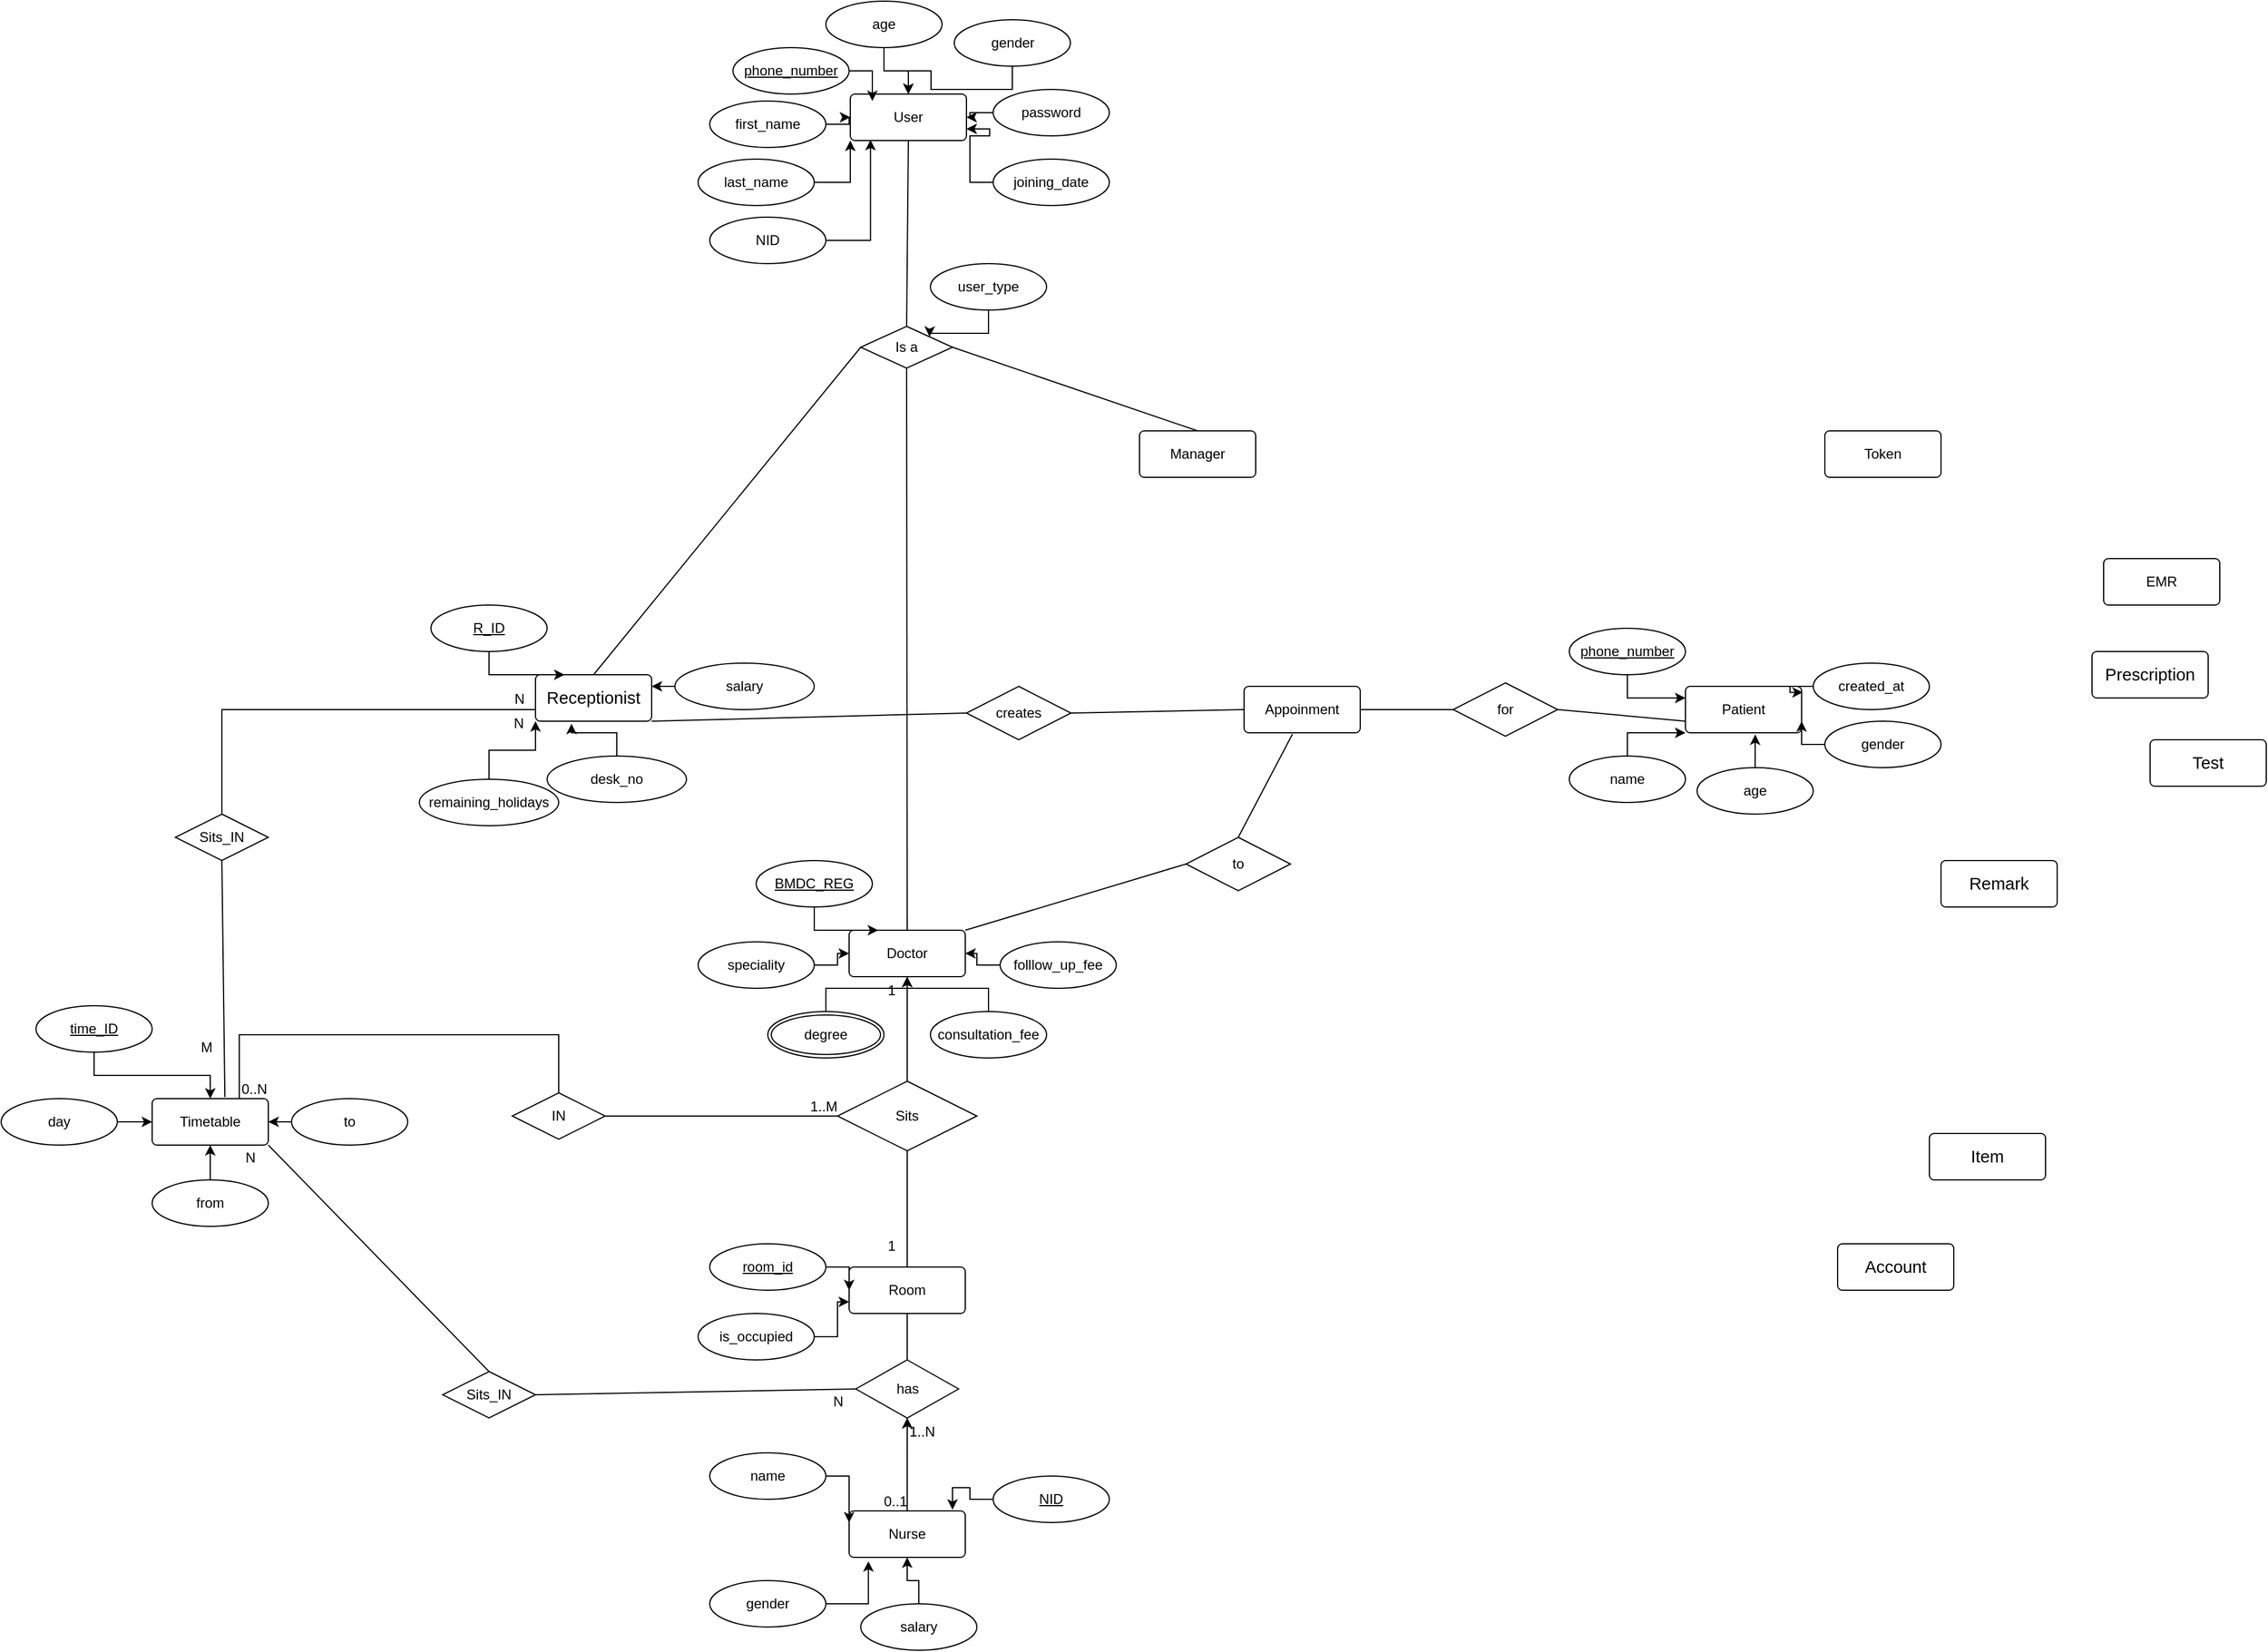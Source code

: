 <mxfile version="20.0.4"><diagram id="UJYQYYPpVqSVlCLB1PvW" name="Page-1"><mxGraphModel dx="4382" dy="3084" grid="1" gridSize="10" guides="1" tooltips="1" connect="1" arrows="1" fold="1" page="1" pageScale="1" pageWidth="827" pageHeight="1169" math="0" shadow="0"><root><mxCell id="0"/><mxCell id="1" parent="0"/><mxCell id="RlS20i28fqjSGSU7hFtM-4" value="User" style="rounded=1;arcSize=10;whiteSpace=wrap;html=1;align=center;" vertex="1" parent="1"><mxGeometry x="291" y="-120" width="100" height="40" as="geometry"/></mxCell><mxCell id="RlS20i28fqjSGSU7hFtM-5" value="Patient" style="rounded=1;arcSize=10;whiteSpace=wrap;html=1;align=center;" vertex="1" parent="1"><mxGeometry x="1010" y="390" width="100" height="40" as="geometry"/></mxCell><mxCell id="RlS20i28fqjSGSU7hFtM-6" value="Doctor" style="rounded=1;arcSize=10;whiteSpace=wrap;html=1;align=center;" vertex="1" parent="1"><mxGeometry x="290" y="600" width="100" height="40" as="geometry"/></mxCell><mxCell id="RlS20i28fqjSGSU7hFtM-7" value="&lt;span id=&quot;docs-internal-guid-27653365-7fff-872e-6b38-d2b667148929&quot;&gt;&lt;span style=&quot;font-size: 11pt; font-family: Arial; background-color: transparent; font-variant-numeric: normal; font-variant-east-asian: normal; vertical-align: baseline;&quot;&gt;Receptionist&lt;/span&gt;&lt;/span&gt;" style="rounded=1;arcSize=10;whiteSpace=wrap;html=1;align=center;" vertex="1" parent="1"><mxGeometry x="20" y="380" width="100" height="40" as="geometry"/></mxCell><mxCell id="RlS20i28fqjSGSU7hFtM-8" value="Manager" style="rounded=1;arcSize=10;whiteSpace=wrap;html=1;align=center;" vertex="1" parent="1"><mxGeometry x="540" y="170" width="100" height="40" as="geometry"/></mxCell><mxCell id="RlS20i28fqjSGSU7hFtM-9" value="Is a" style="shape=rhombus;perimeter=rhombusPerimeter;whiteSpace=wrap;html=1;align=center;" vertex="1" parent="1"><mxGeometry x="300" y="80" width="79" height="36" as="geometry"/></mxCell><mxCell id="RlS20i28fqjSGSU7hFtM-12" value="" style="endArrow=none;html=1;rounded=0;exitX=0.5;exitY=0;exitDx=0;exitDy=0;entryX=0;entryY=0.5;entryDx=0;entryDy=0;" edge="1" parent="1" source="RlS20i28fqjSGSU7hFtM-7" target="RlS20i28fqjSGSU7hFtM-9"><mxGeometry relative="1" as="geometry"><mxPoint x="271" y="273.66" as="sourcePoint"/><mxPoint x="431" y="273.66" as="targetPoint"/></mxGeometry></mxCell><mxCell id="RlS20i28fqjSGSU7hFtM-13" value="" style="endArrow=none;html=1;rounded=0;entryX=0.5;entryY=0;entryDx=0;entryDy=0;exitX=0.5;exitY=1;exitDx=0;exitDy=0;" edge="1" parent="1" source="RlS20i28fqjSGSU7hFtM-4" target="RlS20i28fqjSGSU7hFtM-9"><mxGeometry relative="1" as="geometry"><mxPoint x="191" y="184" as="sourcePoint"/><mxPoint x="351" y="184" as="targetPoint"/></mxGeometry></mxCell><mxCell id="RlS20i28fqjSGSU7hFtM-14" value="" style="endArrow=none;html=1;rounded=0;entryX=0.5;entryY=1;entryDx=0;entryDy=0;exitX=0.5;exitY=0;exitDx=0;exitDy=0;" edge="1" parent="1" source="RlS20i28fqjSGSU7hFtM-6" target="RlS20i28fqjSGSU7hFtM-9"><mxGeometry relative="1" as="geometry"><mxPoint x="281" y="283.66" as="sourcePoint"/><mxPoint x="441" y="283.66" as="targetPoint"/></mxGeometry></mxCell><mxCell id="RlS20i28fqjSGSU7hFtM-15" value="" style="endArrow=none;html=1;rounded=0;entryX=1;entryY=0.5;entryDx=0;entryDy=0;exitX=0.5;exitY=0;exitDx=0;exitDy=0;" edge="1" parent="1" source="RlS20i28fqjSGSU7hFtM-8" target="RlS20i28fqjSGSU7hFtM-9"><mxGeometry relative="1" as="geometry"><mxPoint x="291" y="293.66" as="sourcePoint"/><mxPoint x="451" y="293.66" as="targetPoint"/></mxGeometry></mxCell><mxCell id="RlS20i28fqjSGSU7hFtM-16" value="EMR" style="rounded=1;arcSize=10;whiteSpace=wrap;html=1;align=center;" vertex="1" parent="1"><mxGeometry x="1370" y="280" width="100" height="40" as="geometry"/></mxCell><mxCell id="RlS20i28fqjSGSU7hFtM-17" value="Token" style="rounded=1;arcSize=10;whiteSpace=wrap;html=1;align=center;" vertex="1" parent="1"><mxGeometry x="1130" y="170" width="100" height="40" as="geometry"/></mxCell><mxCell id="RlS20i28fqjSGSU7hFtM-18" value="&lt;span id=&quot;docs-internal-guid-c47e773b-7fff-22b4-1643-3f57901712d0&quot;&gt;&lt;span style=&quot;font-size: 11pt; font-family: Arial; background-color: transparent; font-variant-numeric: normal; font-variant-east-asian: normal; vertical-align: baseline;&quot;&gt;Prescription &lt;/span&gt;&lt;/span&gt;" style="rounded=1;arcSize=10;whiteSpace=wrap;html=1;align=center;" vertex="1" parent="1"><mxGeometry x="1360" y="360" width="100" height="40" as="geometry"/></mxCell><mxCell id="RlS20i28fqjSGSU7hFtM-19" value="&lt;span id=&quot;docs-internal-guid-c47e773b-7fff-22b4-1643-3f57901712d0&quot;&gt;&lt;span style=&quot;font-size: 11pt; font-family: Arial; background-color: transparent; font-variant-numeric: normal; font-variant-east-asian: normal; vertical-align: baseline;&quot;&gt;Test&lt;/span&gt;&lt;/span&gt;" style="rounded=1;arcSize=10;whiteSpace=wrap;html=1;align=center;" vertex="1" parent="1"><mxGeometry x="1410" y="436" width="100" height="40" as="geometry"/></mxCell><mxCell id="RlS20i28fqjSGSU7hFtM-20" value="&lt;span id=&quot;docs-internal-guid-c47e773b-7fff-22b4-1643-3f57901712d0&quot;&gt;&lt;span style=&quot;font-size: 11pt; font-family: Arial; background-color: transparent; font-variant-numeric: normal; font-variant-east-asian: normal; vertical-align: baseline;&quot;&gt;Remark&lt;/span&gt;&lt;/span&gt;" style="rounded=1;arcSize=10;whiteSpace=wrap;html=1;align=center;" vertex="1" parent="1"><mxGeometry x="1230" y="540" width="100" height="40" as="geometry"/></mxCell><mxCell id="RlS20i28fqjSGSU7hFtM-21" value="&lt;span id=&quot;docs-internal-guid-c47e773b-7fff-22b4-1643-3f57901712d0&quot;&gt;&lt;span style=&quot;font-size: 11pt; font-family: Arial; background-color: transparent; font-variant-numeric: normal; font-variant-east-asian: normal; vertical-align: baseline;&quot;&gt;Account&lt;br&gt;&lt;/span&gt;&lt;/span&gt;" style="rounded=1;arcSize=10;whiteSpace=wrap;html=1;align=center;" vertex="1" parent="1"><mxGeometry x="1141" y="870" width="100" height="40" as="geometry"/></mxCell><mxCell id="RlS20i28fqjSGSU7hFtM-23" value="&lt;span id=&quot;docs-internal-guid-c47e773b-7fff-22b4-1643-3f57901712d0&quot;&gt;&lt;span style=&quot;font-size: 11pt; font-family: Arial; background-color: transparent; font-variant-numeric: normal; font-variant-east-asian: normal; vertical-align: baseline;&quot;&gt;Item&lt;br&gt;&lt;/span&gt;&lt;/span&gt;" style="rounded=1;arcSize=10;whiteSpace=wrap;html=1;align=center;" vertex="1" parent="1"><mxGeometry x="1220" y="775" width="100" height="40" as="geometry"/></mxCell><mxCell id="RlS20i28fqjSGSU7hFtM-40" style="edgeStyle=orthogonalEdgeStyle;rounded=0;orthogonalLoop=1;jettySize=auto;html=1;entryX=0.19;entryY=0.15;entryDx=0;entryDy=0;entryPerimeter=0;" edge="1" parent="1" source="RlS20i28fqjSGSU7hFtM-25" target="RlS20i28fqjSGSU7hFtM-4"><mxGeometry relative="1" as="geometry"/></mxCell><mxCell id="RlS20i28fqjSGSU7hFtM-25" value="phone_number" style="ellipse;whiteSpace=wrap;html=1;align=center;fontStyle=4;" vertex="1" parent="1"><mxGeometry x="190" y="-160" width="100" height="40" as="geometry"/></mxCell><mxCell id="RlS20i28fqjSGSU7hFtM-41" value="" style="edgeStyle=orthogonalEdgeStyle;rounded=0;orthogonalLoop=1;jettySize=auto;html=1;" edge="1" parent="1" source="RlS20i28fqjSGSU7hFtM-27" target="RlS20i28fqjSGSU7hFtM-4"><mxGeometry relative="1" as="geometry"/></mxCell><mxCell id="RlS20i28fqjSGSU7hFtM-27" value="first_name" style="ellipse;whiteSpace=wrap;html=1;align=center;" vertex="1" parent="1"><mxGeometry x="170" y="-114" width="100" height="40" as="geometry"/></mxCell><mxCell id="RlS20i28fqjSGSU7hFtM-42" style="edgeStyle=orthogonalEdgeStyle;rounded=0;orthogonalLoop=1;jettySize=auto;html=1;entryX=0;entryY=1;entryDx=0;entryDy=0;" edge="1" parent="1" source="RlS20i28fqjSGSU7hFtM-28" target="RlS20i28fqjSGSU7hFtM-4"><mxGeometry relative="1" as="geometry"/></mxCell><mxCell id="RlS20i28fqjSGSU7hFtM-28" value="last_name" style="ellipse;whiteSpace=wrap;html=1;align=center;" vertex="1" parent="1"><mxGeometry x="160" y="-64" width="100" height="40" as="geometry"/></mxCell><mxCell id="RlS20i28fqjSGSU7hFtM-44" style="edgeStyle=orthogonalEdgeStyle;rounded=0;orthogonalLoop=1;jettySize=auto;html=1;" edge="1" parent="1" source="RlS20i28fqjSGSU7hFtM-29" target="RlS20i28fqjSGSU7hFtM-4"><mxGeometry relative="1" as="geometry"/></mxCell><mxCell id="RlS20i28fqjSGSU7hFtM-29" value="gender" style="ellipse;whiteSpace=wrap;html=1;align=center;" vertex="1" parent="1"><mxGeometry x="380.5" y="-184" width="100" height="40" as="geometry"/></mxCell><mxCell id="RlS20i28fqjSGSU7hFtM-43" value="" style="edgeStyle=orthogonalEdgeStyle;rounded=0;orthogonalLoop=1;jettySize=auto;html=1;" edge="1" parent="1" source="RlS20i28fqjSGSU7hFtM-30" target="RlS20i28fqjSGSU7hFtM-4"><mxGeometry relative="1" as="geometry"/></mxCell><mxCell id="RlS20i28fqjSGSU7hFtM-30" value="age" style="ellipse;whiteSpace=wrap;html=1;align=center;" vertex="1" parent="1"><mxGeometry x="270" y="-200" width="100" height="40" as="geometry"/></mxCell><mxCell id="RlS20i28fqjSGSU7hFtM-46" style="edgeStyle=orthogonalEdgeStyle;rounded=0;orthogonalLoop=1;jettySize=auto;html=1;entryX=1;entryY=0.75;entryDx=0;entryDy=0;" edge="1" parent="1" source="RlS20i28fqjSGSU7hFtM-31" target="RlS20i28fqjSGSU7hFtM-4"><mxGeometry relative="1" as="geometry"/></mxCell><mxCell id="RlS20i28fqjSGSU7hFtM-31" value="joining_date" style="ellipse;whiteSpace=wrap;html=1;align=center;" vertex="1" parent="1"><mxGeometry x="414" y="-64" width="100" height="40" as="geometry"/></mxCell><mxCell id="RlS20i28fqjSGSU7hFtM-45" value="" style="edgeStyle=orthogonalEdgeStyle;rounded=0;orthogonalLoop=1;jettySize=auto;html=1;" edge="1" parent="1" source="RlS20i28fqjSGSU7hFtM-32" target="RlS20i28fqjSGSU7hFtM-4"><mxGeometry relative="1" as="geometry"/></mxCell><mxCell id="RlS20i28fqjSGSU7hFtM-32" value="password" style="ellipse;whiteSpace=wrap;html=1;align=center;" vertex="1" parent="1"><mxGeometry x="414" y="-124" width="100" height="40" as="geometry"/></mxCell><mxCell id="RlS20i28fqjSGSU7hFtM-48" style="edgeStyle=orthogonalEdgeStyle;rounded=0;orthogonalLoop=1;jettySize=auto;html=1;entryX=0.174;entryY=0.985;entryDx=0;entryDy=0;entryPerimeter=0;" edge="1" parent="1" source="RlS20i28fqjSGSU7hFtM-47" target="RlS20i28fqjSGSU7hFtM-4"><mxGeometry relative="1" as="geometry"/></mxCell><mxCell id="RlS20i28fqjSGSU7hFtM-47" value="NID" style="ellipse;whiteSpace=wrap;html=1;align=center;" vertex="1" parent="1"><mxGeometry x="170" y="-14" width="100" height="40" as="geometry"/></mxCell><mxCell id="RlS20i28fqjSGSU7hFtM-50" style="edgeStyle=orthogonalEdgeStyle;rounded=0;orthogonalLoop=1;jettySize=auto;html=1;entryX=1;entryY=0;entryDx=0;entryDy=0;" edge="1" parent="1" source="RlS20i28fqjSGSU7hFtM-49" target="RlS20i28fqjSGSU7hFtM-9"><mxGeometry relative="1" as="geometry"/></mxCell><mxCell id="RlS20i28fqjSGSU7hFtM-49" value="user_type" style="ellipse;whiteSpace=wrap;html=1;align=center;" vertex="1" parent="1"><mxGeometry x="360" y="26" width="100" height="40" as="geometry"/></mxCell><mxCell id="RlS20i28fqjSGSU7hFtM-54" style="edgeStyle=orthogonalEdgeStyle;rounded=0;orthogonalLoop=1;jettySize=auto;html=1;entryX=0.25;entryY=0;entryDx=0;entryDy=0;" edge="1" parent="1" source="RlS20i28fqjSGSU7hFtM-53" target="RlS20i28fqjSGSU7hFtM-7"><mxGeometry relative="1" as="geometry"/></mxCell><mxCell id="RlS20i28fqjSGSU7hFtM-53" value="R_ID" style="ellipse;whiteSpace=wrap;html=1;align=center;fontStyle=4;" vertex="1" parent="1"><mxGeometry x="-70" y="320" width="100" height="40" as="geometry"/></mxCell><mxCell id="RlS20i28fqjSGSU7hFtM-56" style="edgeStyle=orthogonalEdgeStyle;rounded=0;orthogonalLoop=1;jettySize=auto;html=1;entryX=0;entryY=1;entryDx=0;entryDy=0;" edge="1" parent="1" source="RlS20i28fqjSGSU7hFtM-55" target="RlS20i28fqjSGSU7hFtM-7"><mxGeometry relative="1" as="geometry"/></mxCell><mxCell id="RlS20i28fqjSGSU7hFtM-55" value="remaining_holidays" style="ellipse;whiteSpace=wrap;html=1;align=center;" vertex="1" parent="1"><mxGeometry x="-80" y="470" width="120" height="40" as="geometry"/></mxCell><mxCell id="RlS20i28fqjSGSU7hFtM-58" style="edgeStyle=orthogonalEdgeStyle;rounded=0;orthogonalLoop=1;jettySize=auto;html=1;entryX=0.31;entryY=1.055;entryDx=0;entryDy=0;entryPerimeter=0;" edge="1" parent="1" source="RlS20i28fqjSGSU7hFtM-57" target="RlS20i28fqjSGSU7hFtM-7"><mxGeometry relative="1" as="geometry"/></mxCell><mxCell id="RlS20i28fqjSGSU7hFtM-57" value="desk_no" style="ellipse;whiteSpace=wrap;html=1;align=center;" vertex="1" parent="1"><mxGeometry x="30" y="450" width="120" height="40" as="geometry"/></mxCell><mxCell id="RlS20i28fqjSGSU7hFtM-63" style="edgeStyle=orthogonalEdgeStyle;rounded=0;orthogonalLoop=1;jettySize=auto;html=1;entryX=1;entryY=0.25;entryDx=0;entryDy=0;" edge="1" parent="1" source="RlS20i28fqjSGSU7hFtM-61" target="RlS20i28fqjSGSU7hFtM-7"><mxGeometry relative="1" as="geometry"/></mxCell><mxCell id="RlS20i28fqjSGSU7hFtM-61" value="salary" style="ellipse;whiteSpace=wrap;html=1;align=center;" vertex="1" parent="1"><mxGeometry x="140" y="370" width="120" height="40" as="geometry"/></mxCell><mxCell id="RlS20i28fqjSGSU7hFtM-65" style="edgeStyle=orthogonalEdgeStyle;rounded=0;orthogonalLoop=1;jettySize=auto;html=1;entryX=0.25;entryY=0;entryDx=0;entryDy=0;" edge="1" parent="1" source="RlS20i28fqjSGSU7hFtM-64" target="RlS20i28fqjSGSU7hFtM-6"><mxGeometry relative="1" as="geometry"/></mxCell><mxCell id="RlS20i28fqjSGSU7hFtM-64" value="BMDC_REG" style="ellipse;whiteSpace=wrap;html=1;align=center;fontStyle=4;" vertex="1" parent="1"><mxGeometry x="210" y="540" width="100" height="40" as="geometry"/></mxCell><mxCell id="RlS20i28fqjSGSU7hFtM-68" value="" style="edgeStyle=orthogonalEdgeStyle;rounded=0;orthogonalLoop=1;jettySize=auto;html=1;" edge="1" parent="1" source="RlS20i28fqjSGSU7hFtM-67" target="RlS20i28fqjSGSU7hFtM-6"><mxGeometry relative="1" as="geometry"/></mxCell><mxCell id="RlS20i28fqjSGSU7hFtM-67" value="speciality" style="ellipse;whiteSpace=wrap;html=1;align=center;" vertex="1" parent="1"><mxGeometry x="160" y="610" width="100" height="40" as="geometry"/></mxCell><mxCell id="RlS20i28fqjSGSU7hFtM-71" style="edgeStyle=orthogonalEdgeStyle;rounded=0;orthogonalLoop=1;jettySize=auto;html=1;" edge="1" parent="1" source="RlS20i28fqjSGSU7hFtM-69" target="RlS20i28fqjSGSU7hFtM-6"><mxGeometry relative="1" as="geometry"/></mxCell><mxCell id="RlS20i28fqjSGSU7hFtM-69" value="degree" style="ellipse;shape=doubleEllipse;margin=3;whiteSpace=wrap;html=1;align=center;" vertex="1" parent="1"><mxGeometry x="220" y="670" width="100" height="40" as="geometry"/></mxCell><mxCell id="RlS20i28fqjSGSU7hFtM-73" value="" style="edgeStyle=orthogonalEdgeStyle;rounded=0;orthogonalLoop=1;jettySize=auto;html=1;" edge="1" parent="1" source="RlS20i28fqjSGSU7hFtM-72" target="RlS20i28fqjSGSU7hFtM-6"><mxGeometry relative="1" as="geometry"/></mxCell><mxCell id="RlS20i28fqjSGSU7hFtM-72" value="consultation_fee" style="ellipse;whiteSpace=wrap;html=1;align=center;" vertex="1" parent="1"><mxGeometry x="360" y="670" width="100" height="40" as="geometry"/></mxCell><mxCell id="RlS20i28fqjSGSU7hFtM-75" value="" style="edgeStyle=orthogonalEdgeStyle;rounded=0;orthogonalLoop=1;jettySize=auto;html=1;" edge="1" parent="1" source="RlS20i28fqjSGSU7hFtM-74" target="RlS20i28fqjSGSU7hFtM-6"><mxGeometry relative="1" as="geometry"/></mxCell><mxCell id="RlS20i28fqjSGSU7hFtM-74" value="folllow_up_fee" style="ellipse;whiteSpace=wrap;html=1;align=center;" vertex="1" parent="1"><mxGeometry x="420" y="610" width="100" height="40" as="geometry"/></mxCell><mxCell id="RlS20i28fqjSGSU7hFtM-77" value="Sits" style="shape=rhombus;perimeter=rhombusPerimeter;whiteSpace=wrap;html=1;align=center;" vertex="1" parent="1"><mxGeometry x="280" y="730" width="120" height="60" as="geometry"/></mxCell><mxCell id="RlS20i28fqjSGSU7hFtM-81" value="Room" style="rounded=1;arcSize=10;whiteSpace=wrap;html=1;align=center;" vertex="1" parent="1"><mxGeometry x="290" y="890" width="100" height="40" as="geometry"/></mxCell><mxCell id="RlS20i28fqjSGSU7hFtM-119" value="" style="edgeStyle=orthogonalEdgeStyle;rounded=0;orthogonalLoop=1;jettySize=auto;html=1;" edge="1" parent="1" source="RlS20i28fqjSGSU7hFtM-83" target="RlS20i28fqjSGSU7hFtM-118"><mxGeometry relative="1" as="geometry"/></mxCell><mxCell id="RlS20i28fqjSGSU7hFtM-83" value="day" style="ellipse;whiteSpace=wrap;html=1;align=center;" vertex="1" parent="1"><mxGeometry x="-440" y="745" width="100" height="40" as="geometry"/></mxCell><mxCell id="RlS20i28fqjSGSU7hFtM-120" value="" style="edgeStyle=orthogonalEdgeStyle;rounded=0;orthogonalLoop=1;jettySize=auto;html=1;" edge="1" parent="1" source="RlS20i28fqjSGSU7hFtM-85" target="RlS20i28fqjSGSU7hFtM-118"><mxGeometry relative="1" as="geometry"/></mxCell><mxCell id="RlS20i28fqjSGSU7hFtM-85" value="from" style="ellipse;whiteSpace=wrap;html=1;align=center;" vertex="1" parent="1"><mxGeometry x="-310" y="815" width="100" height="40" as="geometry"/></mxCell><mxCell id="RlS20i28fqjSGSU7hFtM-87" value="" style="endArrow=none;html=1;rounded=0;entryX=0.5;entryY=1;entryDx=0;entryDy=0;exitX=0.5;exitY=0;exitDx=0;exitDy=0;" edge="1" parent="1" source="RlS20i28fqjSGSU7hFtM-77" target="RlS20i28fqjSGSU7hFtM-6"><mxGeometry relative="1" as="geometry"><mxPoint x="370" y="700" as="sourcePoint"/><mxPoint x="530" y="700" as="targetPoint"/></mxGeometry></mxCell><mxCell id="RlS20i28fqjSGSU7hFtM-88" value="1" style="resizable=0;html=1;align=right;verticalAlign=bottom;" connectable="0" vertex="1" parent="RlS20i28fqjSGSU7hFtM-87"><mxGeometry x="1" relative="1" as="geometry"><mxPoint x="-10" y="20" as="offset"/></mxGeometry></mxCell><mxCell id="RlS20i28fqjSGSU7hFtM-89" value="" style="endArrow=none;html=1;rounded=0;exitX=0.5;exitY=0;exitDx=0;exitDy=0;entryX=0.5;entryY=1;entryDx=0;entryDy=0;" edge="1" parent="1" source="RlS20i28fqjSGSU7hFtM-81" target="RlS20i28fqjSGSU7hFtM-77"><mxGeometry relative="1" as="geometry"><mxPoint x="370" y="700" as="sourcePoint"/><mxPoint x="530" y="700" as="targetPoint"/></mxGeometry></mxCell><mxCell id="RlS20i28fqjSGSU7hFtM-90" value="1" style="resizable=0;html=1;align=right;verticalAlign=bottom;" connectable="0" vertex="1" parent="RlS20i28fqjSGSU7hFtM-89"><mxGeometry x="1" relative="1" as="geometry"><mxPoint x="-10" y="90" as="offset"/></mxGeometry></mxCell><mxCell id="RlS20i28fqjSGSU7hFtM-121" value="" style="edgeStyle=orthogonalEdgeStyle;rounded=0;orthogonalLoop=1;jettySize=auto;html=1;" edge="1" parent="1" source="RlS20i28fqjSGSU7hFtM-92" target="RlS20i28fqjSGSU7hFtM-118"><mxGeometry relative="1" as="geometry"/></mxCell><mxCell id="RlS20i28fqjSGSU7hFtM-92" value="to" style="ellipse;whiteSpace=wrap;html=1;align=center;" vertex="1" parent="1"><mxGeometry x="-190" y="745" width="100" height="40" as="geometry"/></mxCell><mxCell id="RlS20i28fqjSGSU7hFtM-96" value="" style="edgeStyle=orthogonalEdgeStyle;rounded=0;orthogonalLoop=1;jettySize=auto;html=1;" edge="1" parent="1" source="RlS20i28fqjSGSU7hFtM-95" target="RlS20i28fqjSGSU7hFtM-81"><mxGeometry relative="1" as="geometry"/></mxCell><mxCell id="RlS20i28fqjSGSU7hFtM-95" value="room_id" style="ellipse;whiteSpace=wrap;html=1;align=center;fontStyle=4;" vertex="1" parent="1"><mxGeometry x="170" y="870" width="100" height="40" as="geometry"/></mxCell><mxCell id="RlS20i28fqjSGSU7hFtM-98" style="edgeStyle=orthogonalEdgeStyle;rounded=0;orthogonalLoop=1;jettySize=auto;html=1;entryX=0;entryY=0.75;entryDx=0;entryDy=0;" edge="1" parent="1" source="RlS20i28fqjSGSU7hFtM-97" target="RlS20i28fqjSGSU7hFtM-81"><mxGeometry relative="1" as="geometry"/></mxCell><mxCell id="RlS20i28fqjSGSU7hFtM-97" value="is_occupied" style="ellipse;whiteSpace=wrap;html=1;align=center;" vertex="1" parent="1"><mxGeometry x="160" y="930" width="100" height="40" as="geometry"/></mxCell><mxCell id="RlS20i28fqjSGSU7hFtM-99" value="has" style="shape=rhombus;perimeter=rhombusPerimeter;whiteSpace=wrap;html=1;align=center;" vertex="1" parent="1"><mxGeometry x="295.75" y="970" width="88.5" height="50" as="geometry"/></mxCell><mxCell id="RlS20i28fqjSGSU7hFtM-112" value="" style="edgeStyle=orthogonalEdgeStyle;rounded=0;orthogonalLoop=1;jettySize=auto;html=1;" edge="1" parent="1" source="RlS20i28fqjSGSU7hFtM-101" target="RlS20i28fqjSGSU7hFtM-99"><mxGeometry relative="1" as="geometry"/></mxCell><mxCell id="RlS20i28fqjSGSU7hFtM-113" value="" style="edgeStyle=orthogonalEdgeStyle;rounded=0;orthogonalLoop=1;jettySize=auto;html=1;" edge="1" parent="1" source="RlS20i28fqjSGSU7hFtM-101" target="RlS20i28fqjSGSU7hFtM-99"><mxGeometry relative="1" as="geometry"/></mxCell><mxCell id="RlS20i28fqjSGSU7hFtM-101" value="Nurse" style="rounded=1;arcSize=10;whiteSpace=wrap;html=1;align=center;" vertex="1" parent="1"><mxGeometry x="290" y="1100" width="100" height="40" as="geometry"/></mxCell><mxCell id="RlS20i28fqjSGSU7hFtM-104" value="" style="endArrow=none;html=1;rounded=0;exitX=0.5;exitY=1;exitDx=0;exitDy=0;entryX=0.5;entryY=0;entryDx=0;entryDy=0;" edge="1" parent="1" source="RlS20i28fqjSGSU7hFtM-81" target="RlS20i28fqjSGSU7hFtM-99"><mxGeometry relative="1" as="geometry"><mxPoint x="370" y="910" as="sourcePoint"/><mxPoint x="530" y="910" as="targetPoint"/></mxGeometry></mxCell><mxCell id="RlS20i28fqjSGSU7hFtM-109" value="" style="endArrow=none;html=1;rounded=0;exitX=0.5;exitY=1;exitDx=0;exitDy=0;entryX=0.5;entryY=0;entryDx=0;entryDy=0;" edge="1" parent="1" source="RlS20i28fqjSGSU7hFtM-99" target="RlS20i28fqjSGSU7hFtM-101"><mxGeometry relative="1" as="geometry"><mxPoint x="450.5" y="994.6" as="sourcePoint"/><mxPoint x="610.5" y="994.6" as="targetPoint"/></mxGeometry></mxCell><mxCell id="RlS20i28fqjSGSU7hFtM-110" value="1..N" style="resizable=0;html=1;align=left;verticalAlign=bottom;" connectable="0" vertex="1" parent="RlS20i28fqjSGSU7hFtM-109"><mxGeometry x="-1" relative="1" as="geometry"><mxPoint y="20" as="offset"/></mxGeometry></mxCell><mxCell id="RlS20i28fqjSGSU7hFtM-111" value="0..1" style="resizable=0;html=1;align=right;verticalAlign=bottom;" connectable="0" vertex="1" parent="RlS20i28fqjSGSU7hFtM-109"><mxGeometry x="1" relative="1" as="geometry"/></mxCell><mxCell id="RlS20i28fqjSGSU7hFtM-115" style="edgeStyle=orthogonalEdgeStyle;rounded=0;orthogonalLoop=1;jettySize=auto;html=1;entryX=0.89;entryY=-0.025;entryDx=0;entryDy=0;entryPerimeter=0;" edge="1" parent="1" source="RlS20i28fqjSGSU7hFtM-114" target="RlS20i28fqjSGSU7hFtM-101"><mxGeometry relative="1" as="geometry"/></mxCell><mxCell id="RlS20i28fqjSGSU7hFtM-114" value="NID" style="ellipse;whiteSpace=wrap;html=1;align=center;fontStyle=4;" vertex="1" parent="1"><mxGeometry x="414" y="1070" width="100" height="40" as="geometry"/></mxCell><mxCell id="RlS20i28fqjSGSU7hFtM-117" style="edgeStyle=orthogonalEdgeStyle;rounded=0;orthogonalLoop=1;jettySize=auto;html=1;entryX=0;entryY=0.25;entryDx=0;entryDy=0;" edge="1" parent="1" source="RlS20i28fqjSGSU7hFtM-116" target="RlS20i28fqjSGSU7hFtM-101"><mxGeometry relative="1" as="geometry"/></mxCell><mxCell id="RlS20i28fqjSGSU7hFtM-116" value="name" style="ellipse;whiteSpace=wrap;html=1;align=center;" vertex="1" parent="1"><mxGeometry x="170" y="1050" width="100" height="40" as="geometry"/></mxCell><mxCell id="RlS20i28fqjSGSU7hFtM-118" value="Timetable" style="rounded=1;arcSize=10;whiteSpace=wrap;html=1;align=center;" vertex="1" parent="1"><mxGeometry x="-310" y="745" width="100" height="40" as="geometry"/></mxCell><mxCell id="RlS20i28fqjSGSU7hFtM-123" value="" style="edgeStyle=orthogonalEdgeStyle;rounded=0;orthogonalLoop=1;jettySize=auto;html=1;" edge="1" parent="1" source="RlS20i28fqjSGSU7hFtM-122" target="RlS20i28fqjSGSU7hFtM-118"><mxGeometry relative="1" as="geometry"/></mxCell><mxCell id="RlS20i28fqjSGSU7hFtM-122" value="time_ID" style="ellipse;whiteSpace=wrap;html=1;align=center;fontStyle=4;" vertex="1" parent="1"><mxGeometry x="-410" y="665" width="100" height="40" as="geometry"/></mxCell><mxCell id="RlS20i28fqjSGSU7hFtM-124" value="IN" style="shape=rhombus;perimeter=rhombusPerimeter;whiteSpace=wrap;html=1;align=center;" vertex="1" parent="1"><mxGeometry y="740" width="80" height="40" as="geometry"/></mxCell><mxCell id="RlS20i28fqjSGSU7hFtM-126" value="" style="endArrow=none;html=1;rounded=0;entryX=0.5;entryY=0;entryDx=0;entryDy=0;exitX=0.75;exitY=0;exitDx=0;exitDy=0;" edge="1" parent="1" source="RlS20i28fqjSGSU7hFtM-118" target="RlS20i28fqjSGSU7hFtM-124"><mxGeometry relative="1" as="geometry"><mxPoint x="-230" y="690" as="sourcePoint"/><mxPoint x="180" y="730" as="targetPoint"/><Array as="points"><mxPoint x="-235" y="690"/><mxPoint x="40" y="690"/></Array></mxGeometry></mxCell><mxCell id="RlS20i28fqjSGSU7hFtM-127" value="0..N" style="resizable=0;html=1;align=left;verticalAlign=bottom;" connectable="0" vertex="1" parent="RlS20i28fqjSGSU7hFtM-126"><mxGeometry x="-1" relative="1" as="geometry"/></mxCell><mxCell id="RlS20i28fqjSGSU7hFtM-129" value="" style="endArrow=none;html=1;rounded=0;entryX=0;entryY=0.5;entryDx=0;entryDy=0;" edge="1" parent="1" source="RlS20i28fqjSGSU7hFtM-124" target="RlS20i28fqjSGSU7hFtM-77"><mxGeometry relative="1" as="geometry"><mxPoint y="815" as="sourcePoint"/><mxPoint x="160" y="815" as="targetPoint"/></mxGeometry></mxCell><mxCell id="RlS20i28fqjSGSU7hFtM-131" value="1..M" style="resizable=0;html=1;align=right;verticalAlign=bottom;" connectable="0" vertex="1" parent="RlS20i28fqjSGSU7hFtM-129"><mxGeometry x="1" relative="1" as="geometry"/></mxCell><mxCell id="RlS20i28fqjSGSU7hFtM-132" value="" style="endArrow=none;html=1;rounded=0;entryX=0;entryY=0.75;entryDx=0;entryDy=0;exitX=0.5;exitY=0;exitDx=0;exitDy=0;" edge="1" parent="1" source="RlS20i28fqjSGSU7hFtM-135" target="RlS20i28fqjSGSU7hFtM-7"><mxGeometry relative="1" as="geometry"><mxPoint x="-270" y="490.0" as="sourcePoint"/><mxPoint x="-110" y="490.0" as="targetPoint"/><Array as="points"><mxPoint x="-250" y="410"/></Array></mxGeometry></mxCell><mxCell id="RlS20i28fqjSGSU7hFtM-134" value="N" style="resizable=0;html=1;align=right;verticalAlign=bottom;" connectable="0" vertex="1" parent="RlS20i28fqjSGSU7hFtM-132"><mxGeometry x="1" relative="1" as="geometry"><mxPoint x="-10" y="20" as="offset"/></mxGeometry></mxCell><mxCell id="RlS20i28fqjSGSU7hFtM-135" value="Sits_IN" style="shape=rhombus;perimeter=rhombusPerimeter;whiteSpace=wrap;html=1;align=center;" vertex="1" parent="1"><mxGeometry x="-290" y="500" width="80" height="40" as="geometry"/></mxCell><mxCell id="RlS20i28fqjSGSU7hFtM-136" value="" style="endArrow=none;html=1;rounded=0;entryX=0.5;entryY=1;entryDx=0;entryDy=0;exitX=0.626;exitY=-0.03;exitDx=0;exitDy=0;exitPerimeter=0;" edge="1" parent="1" source="RlS20i28fqjSGSU7hFtM-118" target="RlS20i28fqjSGSU7hFtM-135"><mxGeometry relative="1" as="geometry"><mxPoint x="-330" y="629.6" as="sourcePoint"/><mxPoint x="-170" y="629.6" as="targetPoint"/></mxGeometry></mxCell><mxCell id="RlS20i28fqjSGSU7hFtM-137" value="M" style="resizable=0;html=1;align=left;verticalAlign=bottom;" connectable="0" vertex="1" parent="RlS20i28fqjSGSU7hFtM-136"><mxGeometry x="-1" relative="1" as="geometry"><mxPoint x="-23" y="-34" as="offset"/></mxGeometry></mxCell><mxCell id="RlS20i28fqjSGSU7hFtM-155" value="N" style="resizable=0;html=1;align=left;verticalAlign=bottom;" connectable="0" vertex="1" parent="RlS20i28fqjSGSU7hFtM-136"><mxGeometry x="-1" relative="1" as="geometry"><mxPoint x="247" y="-334" as="offset"/></mxGeometry></mxCell><mxCell id="RlS20i28fqjSGSU7hFtM-141" value="Sits_IN" style="shape=rhombus;perimeter=rhombusPerimeter;whiteSpace=wrap;html=1;align=center;" vertex="1" parent="1"><mxGeometry x="-60" y="980" width="80" height="40" as="geometry"/></mxCell><mxCell id="RlS20i28fqjSGSU7hFtM-144" value="" style="endArrow=none;html=1;rounded=0;entryX=1;entryY=1;entryDx=0;entryDy=0;exitX=0.5;exitY=0;exitDx=0;exitDy=0;" edge="1" parent="1" source="RlS20i28fqjSGSU7hFtM-141" target="RlS20i28fqjSGSU7hFtM-118"><mxGeometry relative="1" as="geometry"><mxPoint x="-640" y="1020" as="sourcePoint"/><mxPoint x="-310" y="1020" as="targetPoint"/></mxGeometry></mxCell><mxCell id="RlS20i28fqjSGSU7hFtM-145" value="N" style="resizable=0;html=1;align=right;verticalAlign=bottom;" connectable="0" vertex="1" parent="RlS20i28fqjSGSU7hFtM-144"><mxGeometry x="1" relative="1" as="geometry"><mxPoint x="-10" y="20" as="offset"/></mxGeometry></mxCell><mxCell id="RlS20i28fqjSGSU7hFtM-148" style="edgeStyle=orthogonalEdgeStyle;rounded=0;orthogonalLoop=1;jettySize=auto;html=1;entryX=0.166;entryY=1.083;entryDx=0;entryDy=0;entryPerimeter=0;" edge="1" parent="1" source="RlS20i28fqjSGSU7hFtM-147" target="RlS20i28fqjSGSU7hFtM-101"><mxGeometry relative="1" as="geometry"/></mxCell><mxCell id="RlS20i28fqjSGSU7hFtM-147" value="gender" style="ellipse;whiteSpace=wrap;html=1;align=center;" vertex="1" parent="1"><mxGeometry x="170" y="1160" width="100" height="40" as="geometry"/></mxCell><mxCell id="RlS20i28fqjSGSU7hFtM-150" value="" style="edgeStyle=orthogonalEdgeStyle;rounded=0;orthogonalLoop=1;jettySize=auto;html=1;" edge="1" parent="1" source="RlS20i28fqjSGSU7hFtM-149" target="RlS20i28fqjSGSU7hFtM-101"><mxGeometry relative="1" as="geometry"/></mxCell><mxCell id="RlS20i28fqjSGSU7hFtM-149" value="salary" style="ellipse;whiteSpace=wrap;html=1;align=center;" vertex="1" parent="1"><mxGeometry x="300" y="1180" width="100" height="40" as="geometry"/></mxCell><mxCell id="RlS20i28fqjSGSU7hFtM-151" value="" style="endArrow=none;html=1;rounded=0;entryX=0;entryY=0.5;entryDx=0;entryDy=0;exitX=1;exitY=0.5;exitDx=0;exitDy=0;" edge="1" parent="1" source="RlS20i28fqjSGSU7hFtM-141" target="RlS20i28fqjSGSU7hFtM-99"><mxGeometry relative="1" as="geometry"><mxPoint x="-130" y="1217.5" as="sourcePoint"/><mxPoint x="-320" y="1022.5" as="targetPoint"/></mxGeometry></mxCell><mxCell id="RlS20i28fqjSGSU7hFtM-152" value="N" style="resizable=0;html=1;align=right;verticalAlign=bottom;" connectable="0" vertex="1" parent="RlS20i28fqjSGSU7hFtM-151"><mxGeometry x="1" relative="1" as="geometry"><mxPoint x="-10" y="20" as="offset"/></mxGeometry></mxCell><mxCell id="RlS20i28fqjSGSU7hFtM-156" value="Appoinment" style="rounded=1;arcSize=10;whiteSpace=wrap;html=1;align=center;" vertex="1" parent="1"><mxGeometry x="630" y="390" width="100" height="40" as="geometry"/></mxCell><mxCell id="RlS20i28fqjSGSU7hFtM-157" value="creates" style="shape=rhombus;perimeter=rhombusPerimeter;whiteSpace=wrap;html=1;align=center;" vertex="1" parent="1"><mxGeometry x="391" y="390" width="90" height="46" as="geometry"/></mxCell><mxCell id="RlS20i28fqjSGSU7hFtM-158" value="for" style="shape=rhombus;perimeter=rhombusPerimeter;whiteSpace=wrap;html=1;align=center;" vertex="1" parent="1"><mxGeometry x="810" y="387" width="90" height="46" as="geometry"/></mxCell><mxCell id="RlS20i28fqjSGSU7hFtM-159" value="to" style="shape=rhombus;perimeter=rhombusPerimeter;whiteSpace=wrap;html=1;align=center;" vertex="1" parent="1"><mxGeometry x="580" y="520" width="90" height="46" as="geometry"/></mxCell><mxCell id="RlS20i28fqjSGSU7hFtM-175" style="edgeStyle=orthogonalEdgeStyle;rounded=0;orthogonalLoop=1;jettySize=auto;html=1;entryX=0;entryY=1;entryDx=0;entryDy=0;" edge="1" parent="1" source="RlS20i28fqjSGSU7hFtM-161" target="RlS20i28fqjSGSU7hFtM-5"><mxGeometry relative="1" as="geometry"/></mxCell><mxCell id="RlS20i28fqjSGSU7hFtM-161" value="name" style="ellipse;whiteSpace=wrap;html=1;align=center;" vertex="1" parent="1"><mxGeometry x="910" y="450" width="100" height="40" as="geometry"/></mxCell><mxCell id="RlS20i28fqjSGSU7hFtM-174" style="edgeStyle=orthogonalEdgeStyle;rounded=0;orthogonalLoop=1;jettySize=auto;html=1;entryX=0.601;entryY=1.035;entryDx=0;entryDy=0;entryPerimeter=0;" edge="1" parent="1" source="RlS20i28fqjSGSU7hFtM-162" target="RlS20i28fqjSGSU7hFtM-5"><mxGeometry relative="1" as="geometry"/></mxCell><mxCell id="RlS20i28fqjSGSU7hFtM-162" value="age" style="ellipse;whiteSpace=wrap;html=1;align=center;" vertex="1" parent="1"><mxGeometry x="1020" y="460" width="100" height="40" as="geometry"/></mxCell><mxCell id="RlS20i28fqjSGSU7hFtM-172" style="edgeStyle=orthogonalEdgeStyle;rounded=0;orthogonalLoop=1;jettySize=auto;html=1;entryX=1;entryY=0.75;entryDx=0;entryDy=0;" edge="1" parent="1" source="RlS20i28fqjSGSU7hFtM-163" target="RlS20i28fqjSGSU7hFtM-5"><mxGeometry relative="1" as="geometry"/></mxCell><mxCell id="RlS20i28fqjSGSU7hFtM-163" value="gender" style="ellipse;whiteSpace=wrap;html=1;align=center;" vertex="1" parent="1"><mxGeometry x="1130" y="420" width="100" height="40" as="geometry"/></mxCell><mxCell id="RlS20i28fqjSGSU7hFtM-171" style="edgeStyle=orthogonalEdgeStyle;rounded=0;orthogonalLoop=1;jettySize=auto;html=1;entryX=1.01;entryY=0.13;entryDx=0;entryDy=0;entryPerimeter=0;" edge="1" parent="1" source="RlS20i28fqjSGSU7hFtM-164" target="RlS20i28fqjSGSU7hFtM-5"><mxGeometry relative="1" as="geometry"/></mxCell><mxCell id="RlS20i28fqjSGSU7hFtM-164" value="created_at" style="ellipse;whiteSpace=wrap;html=1;align=center;" vertex="1" parent="1"><mxGeometry x="1120" y="370" width="100" height="40" as="geometry"/></mxCell><mxCell id="RlS20i28fqjSGSU7hFtM-167" style="edgeStyle=orthogonalEdgeStyle;rounded=0;orthogonalLoop=1;jettySize=auto;html=1;entryX=0;entryY=0.25;entryDx=0;entryDy=0;" edge="1" parent="1" source="RlS20i28fqjSGSU7hFtM-165" target="RlS20i28fqjSGSU7hFtM-5"><mxGeometry relative="1" as="geometry"/></mxCell><mxCell id="RlS20i28fqjSGSU7hFtM-165" value="phone_number" style="ellipse;whiteSpace=wrap;html=1;align=center;fontStyle=4;" vertex="1" parent="1"><mxGeometry x="910" y="340" width="100" height="40" as="geometry"/></mxCell><mxCell id="RlS20i28fqjSGSU7hFtM-176" value="" style="endArrow=none;html=1;rounded=0;exitX=1;exitY=1;exitDx=0;exitDy=0;entryX=0;entryY=0.5;entryDx=0;entryDy=0;" edge="1" parent="1" source="RlS20i28fqjSGSU7hFtM-7" target="RlS20i28fqjSGSU7hFtM-157"><mxGeometry relative="1" as="geometry"><mxPoint x="330" y="360" as="sourcePoint"/><mxPoint x="490" y="360" as="targetPoint"/></mxGeometry></mxCell><mxCell id="RlS20i28fqjSGSU7hFtM-177" value="" style="endArrow=none;html=1;rounded=0;exitX=1;exitY=0.5;exitDx=0;exitDy=0;entryX=0;entryY=0.5;entryDx=0;entryDy=0;" edge="1" parent="1" source="RlS20i28fqjSGSU7hFtM-157" target="RlS20i28fqjSGSU7hFtM-156"><mxGeometry relative="1" as="geometry"><mxPoint x="270" y="490" as="sourcePoint"/><mxPoint x="564" y="483" as="targetPoint"/></mxGeometry></mxCell><mxCell id="RlS20i28fqjSGSU7hFtM-178" value="" style="endArrow=none;html=1;rounded=0;exitX=1;exitY=0.5;exitDx=0;exitDy=0;entryX=0;entryY=0.5;entryDx=0;entryDy=0;" edge="1" parent="1" source="RlS20i28fqjSGSU7hFtM-156" target="RlS20i28fqjSGSU7hFtM-158"><mxGeometry relative="1" as="geometry"><mxPoint x="510" y="457.5" as="sourcePoint"/><mxPoint x="659" y="454.5" as="targetPoint"/></mxGeometry></mxCell><mxCell id="RlS20i28fqjSGSU7hFtM-179" value="" style="endArrow=none;html=1;rounded=0;exitX=1;exitY=0.5;exitDx=0;exitDy=0;entryX=0;entryY=0.75;entryDx=0;entryDy=0;" edge="1" parent="1" source="RlS20i28fqjSGSU7hFtM-158" target="RlS20i28fqjSGSU7hFtM-5"><mxGeometry relative="1" as="geometry"><mxPoint x="740" y="420" as="sourcePoint"/><mxPoint x="830" y="423" as="targetPoint"/></mxGeometry></mxCell><mxCell id="RlS20i28fqjSGSU7hFtM-180" value="" style="endArrow=none;html=1;rounded=0;exitX=0.5;exitY=0;exitDx=0;exitDy=0;entryX=0.417;entryY=1.027;entryDx=0;entryDy=0;entryPerimeter=0;" edge="1" parent="1" source="RlS20i28fqjSGSU7hFtM-159" target="RlS20i28fqjSGSU7hFtM-156"><mxGeometry relative="1" as="geometry"><mxPoint x="491" y="471.5" as="sourcePoint"/><mxPoint x="640" y="468.5" as="targetPoint"/></mxGeometry></mxCell><mxCell id="RlS20i28fqjSGSU7hFtM-181" value="" style="endArrow=none;html=1;rounded=0;exitX=1;exitY=0;exitDx=0;exitDy=0;entryX=0;entryY=0.5;entryDx=0;entryDy=0;" edge="1" parent="1" source="RlS20i28fqjSGSU7hFtM-6" target="RlS20i28fqjSGSU7hFtM-159"><mxGeometry relative="1" as="geometry"><mxPoint x="460" y="514.5" as="sourcePoint"/><mxPoint x="609" y="511.5" as="targetPoint"/></mxGeometry></mxCell></root></mxGraphModel></diagram></mxfile>